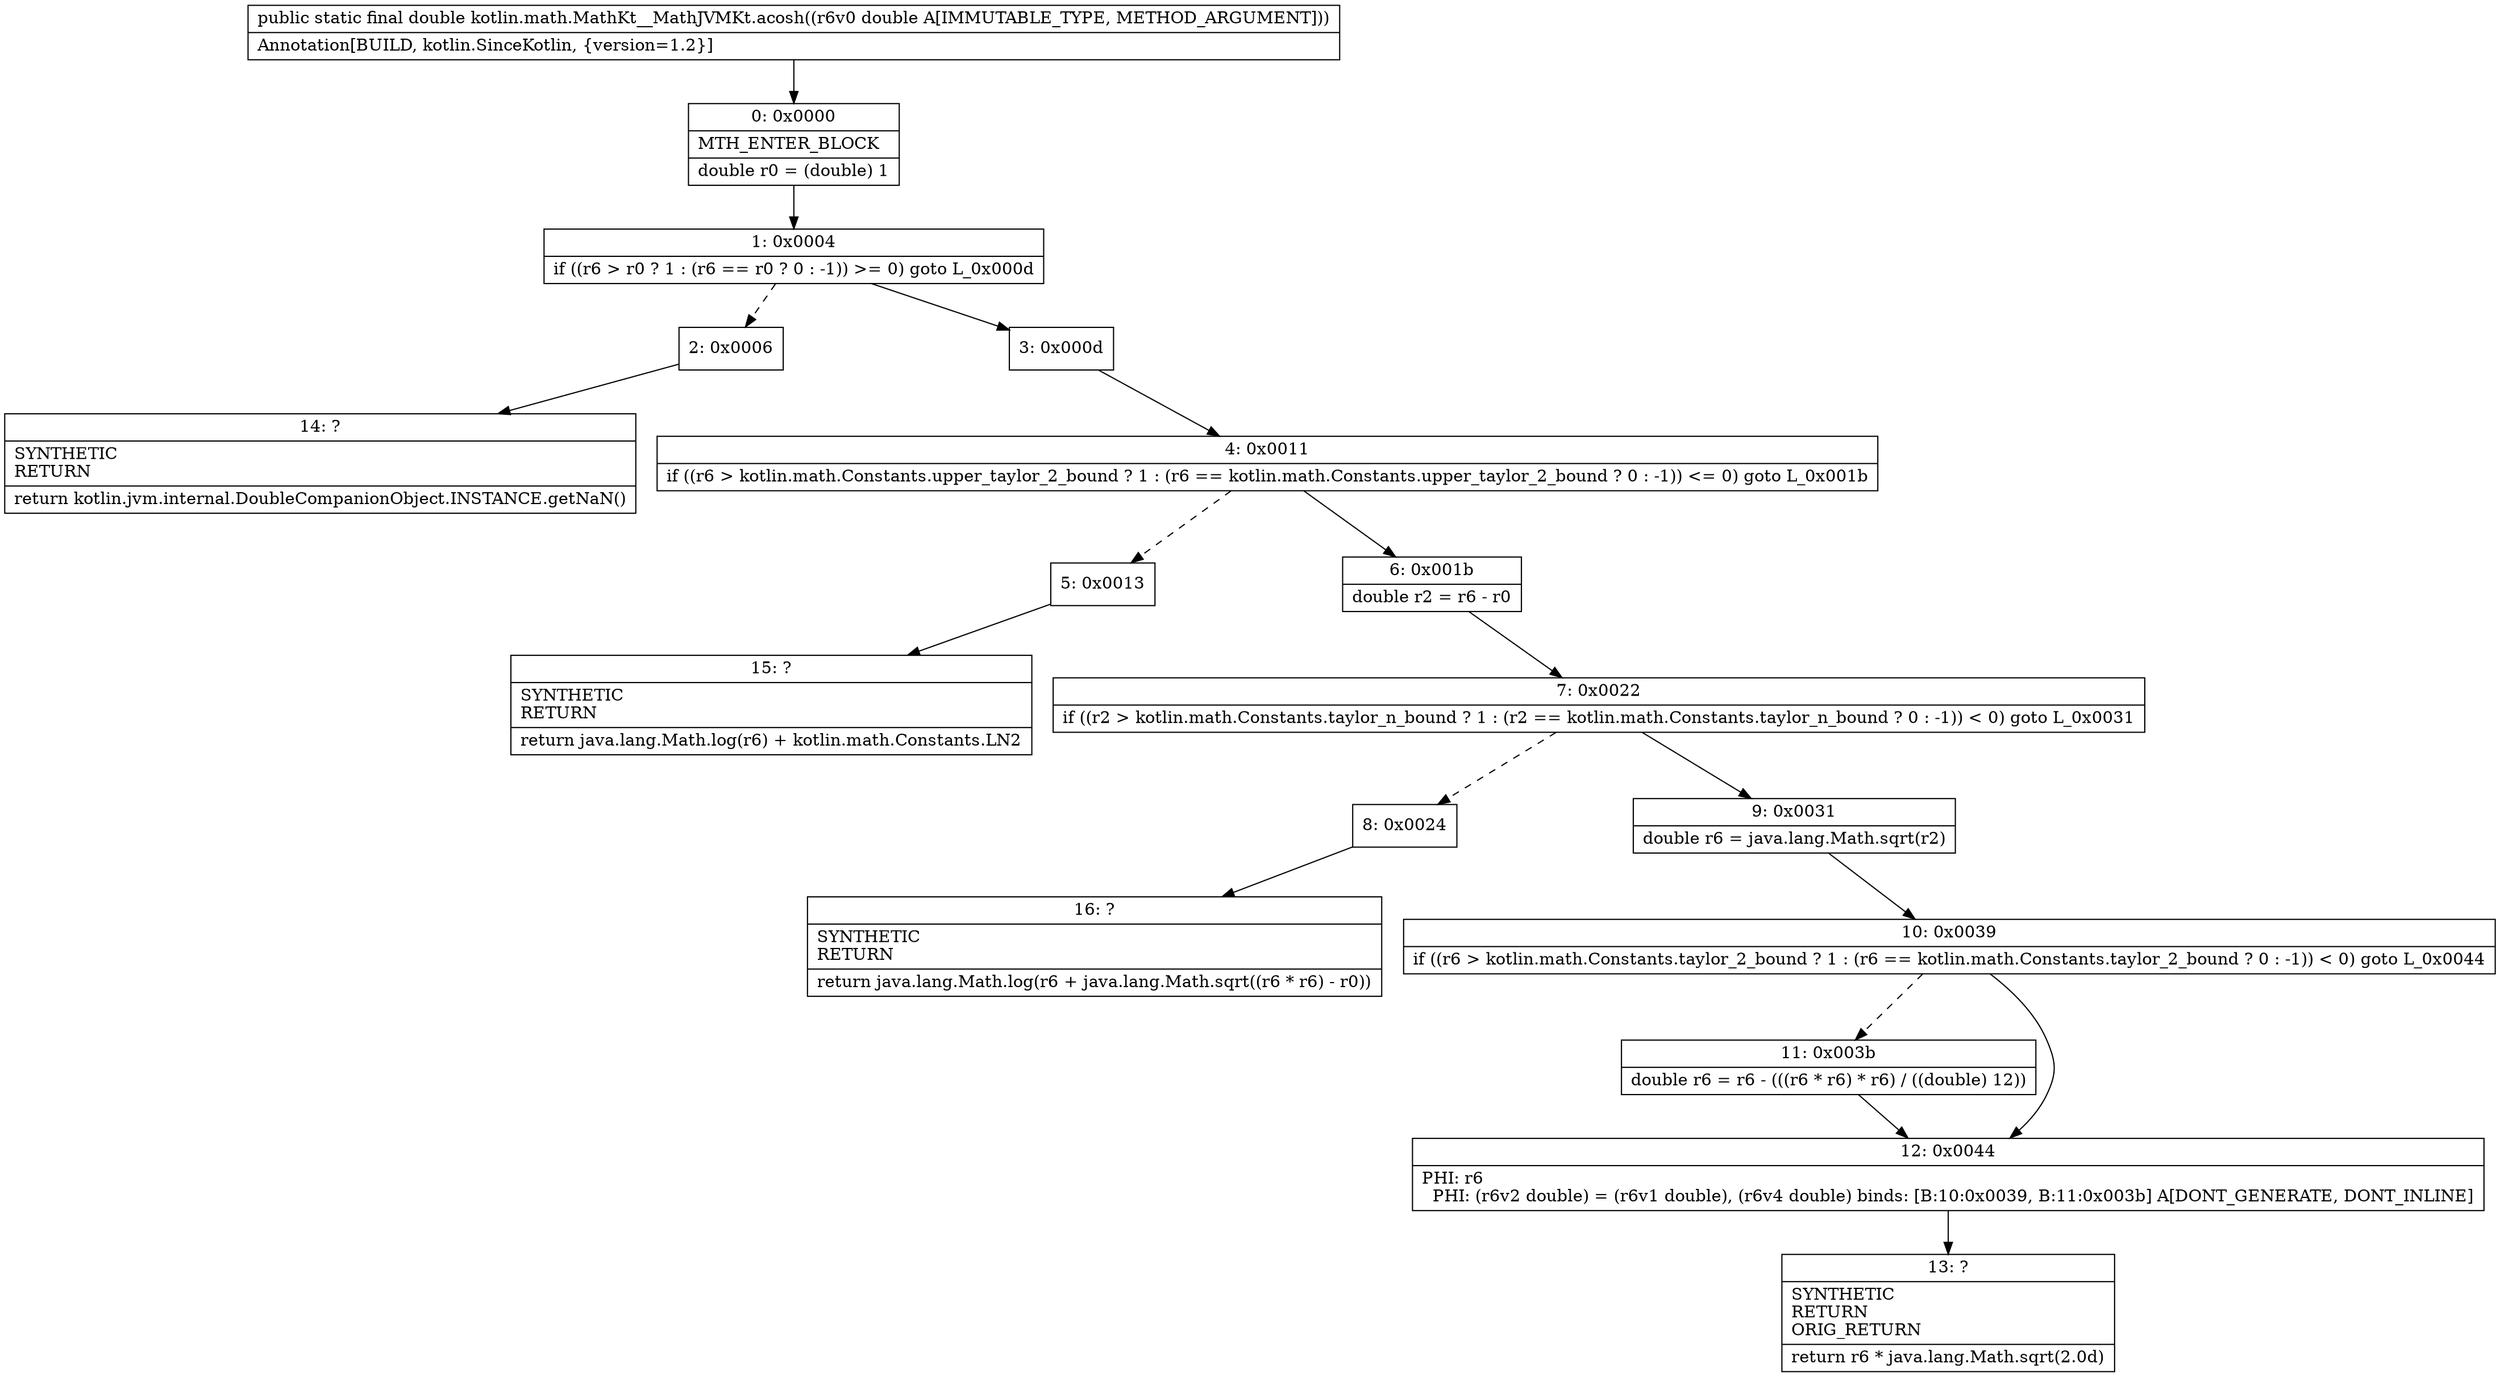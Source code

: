 digraph "CFG forkotlin.math.MathKt__MathJVMKt.acosh(D)D" {
Node_0 [shape=record,label="{0\:\ 0x0000|MTH_ENTER_BLOCK\l|double r0 = (double) 1\l}"];
Node_1 [shape=record,label="{1\:\ 0x0004|if ((r6 \> r0 ? 1 : (r6 == r0 ? 0 : \-1)) \>= 0) goto L_0x000d\l}"];
Node_2 [shape=record,label="{2\:\ 0x0006}"];
Node_3 [shape=record,label="{3\:\ 0x000d}"];
Node_4 [shape=record,label="{4\:\ 0x0011|if ((r6 \> kotlin.math.Constants.upper_taylor_2_bound ? 1 : (r6 == kotlin.math.Constants.upper_taylor_2_bound ? 0 : \-1)) \<= 0) goto L_0x001b\l}"];
Node_5 [shape=record,label="{5\:\ 0x0013}"];
Node_6 [shape=record,label="{6\:\ 0x001b|double r2 = r6 \- r0\l}"];
Node_7 [shape=record,label="{7\:\ 0x0022|if ((r2 \> kotlin.math.Constants.taylor_n_bound ? 1 : (r2 == kotlin.math.Constants.taylor_n_bound ? 0 : \-1)) \< 0) goto L_0x0031\l}"];
Node_8 [shape=record,label="{8\:\ 0x0024}"];
Node_9 [shape=record,label="{9\:\ 0x0031|double r6 = java.lang.Math.sqrt(r2)\l}"];
Node_10 [shape=record,label="{10\:\ 0x0039|if ((r6 \> kotlin.math.Constants.taylor_2_bound ? 1 : (r6 == kotlin.math.Constants.taylor_2_bound ? 0 : \-1)) \< 0) goto L_0x0044\l}"];
Node_11 [shape=record,label="{11\:\ 0x003b|double r6 = r6 \- (((r6 * r6) * r6) \/ ((double) 12))\l}"];
Node_12 [shape=record,label="{12\:\ 0x0044|PHI: r6 \l  PHI: (r6v2 double) = (r6v1 double), (r6v4 double) binds: [B:10:0x0039, B:11:0x003b] A[DONT_GENERATE, DONT_INLINE]\l}"];
Node_13 [shape=record,label="{13\:\ ?|SYNTHETIC\lRETURN\lORIG_RETURN\l|return r6 * java.lang.Math.sqrt(2.0d)\l}"];
Node_14 [shape=record,label="{14\:\ ?|SYNTHETIC\lRETURN\l|return kotlin.jvm.internal.DoubleCompanionObject.INSTANCE.getNaN()\l}"];
Node_15 [shape=record,label="{15\:\ ?|SYNTHETIC\lRETURN\l|return java.lang.Math.log(r6) + kotlin.math.Constants.LN2\l}"];
Node_16 [shape=record,label="{16\:\ ?|SYNTHETIC\lRETURN\l|return java.lang.Math.log(r6 + java.lang.Math.sqrt((r6 * r6) \- r0))\l}"];
MethodNode[shape=record,label="{public static final double kotlin.math.MathKt__MathJVMKt.acosh((r6v0 double A[IMMUTABLE_TYPE, METHOD_ARGUMENT]))  | Annotation[BUILD, kotlin.SinceKotlin, \{version=1.2\}]\l}"];
MethodNode -> Node_0;
Node_0 -> Node_1;
Node_1 -> Node_2[style=dashed];
Node_1 -> Node_3;
Node_2 -> Node_14;
Node_3 -> Node_4;
Node_4 -> Node_5[style=dashed];
Node_4 -> Node_6;
Node_5 -> Node_15;
Node_6 -> Node_7;
Node_7 -> Node_8[style=dashed];
Node_7 -> Node_9;
Node_8 -> Node_16;
Node_9 -> Node_10;
Node_10 -> Node_11[style=dashed];
Node_10 -> Node_12;
Node_11 -> Node_12;
Node_12 -> Node_13;
}

